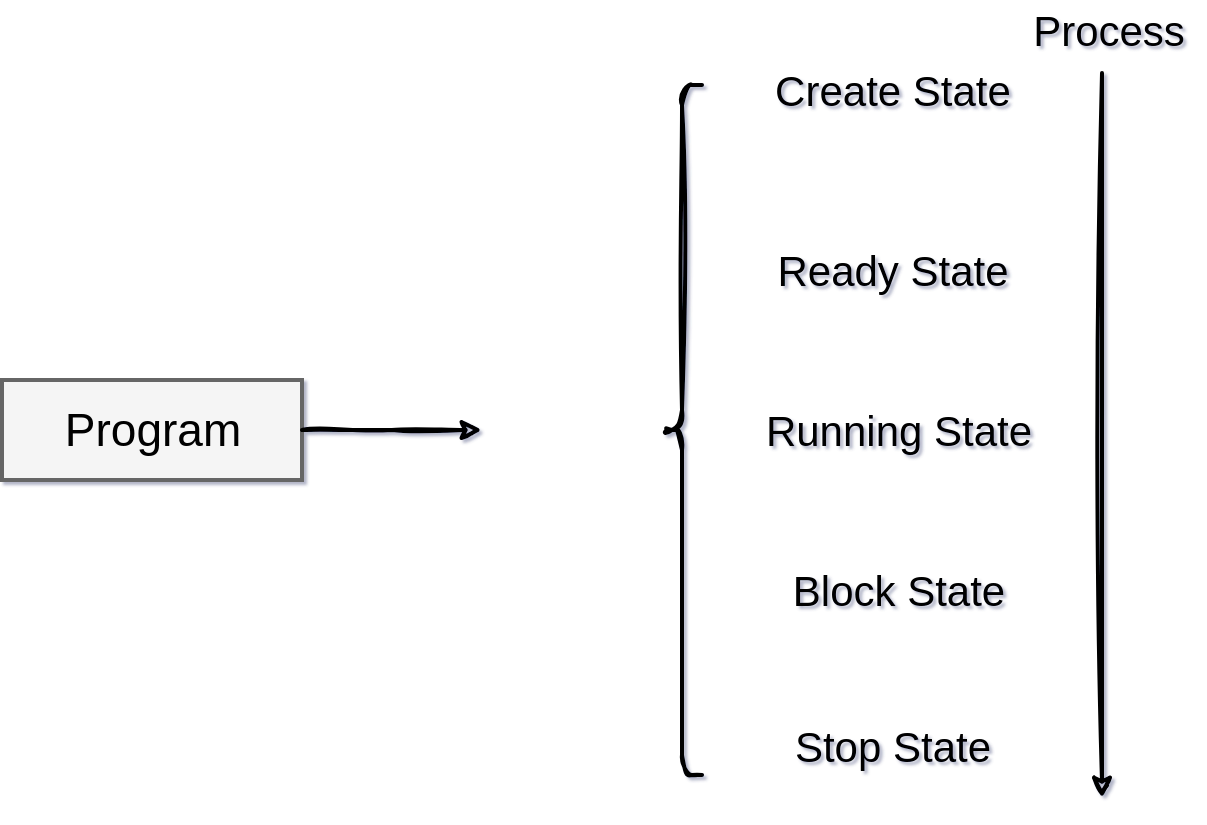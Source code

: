 <mxfile version="18.1.3" type="github">
  <diagram id="_YK2pMX8JOVMCty5tgR4" name="第 1 页">
    <mxGraphModel dx="937" dy="639" grid="1" gridSize="10" guides="1" tooltips="1" connect="1" arrows="1" fold="1" page="1" pageScale="1" pageWidth="827" pageHeight="1169" math="0" shadow="1">
      <root>
        <mxCell id="0" />
        <mxCell id="1" parent="0" />
        <mxCell id="GnqBajGqCkEH-8UM1Dhh-3" value="" style="group;fillColor=#f8cecc;strokeColor=#b85450;" vertex="1" connectable="0" parent="1">
          <mxGeometry x="90" y="280" width="150" height="50" as="geometry" />
        </mxCell>
        <mxCell id="GnqBajGqCkEH-8UM1Dhh-1" value="" style="rounded=0;whiteSpace=wrap;html=1;strokeWidth=2;fillColor=#f5f5f5;strokeColor=#666666;fontColor=#333333;" vertex="1" parent="GnqBajGqCkEH-8UM1Dhh-3">
          <mxGeometry width="150" height="50" as="geometry" />
        </mxCell>
        <mxCell id="GnqBajGqCkEH-8UM1Dhh-2" value="&lt;font style=&quot;font-size: 23px;&quot;&gt;Program&lt;/font&gt;" style="text;html=1;strokeColor=none;fillColor=none;align=center;verticalAlign=middle;whiteSpace=wrap;rounded=0;sketch=1;shadow=0;" vertex="1" parent="GnqBajGqCkEH-8UM1Dhh-3">
          <mxGeometry x="37.5" width="75" height="50" as="geometry" />
        </mxCell>
        <mxCell id="GnqBajGqCkEH-8UM1Dhh-4" value="" style="shape=image;html=1;verticalAlign=top;verticalLabelPosition=bottom;labelBackgroundColor=#ffffff;imageAspect=0;aspect=fixed;image=https://cdn0.iconfinder.com/data/icons/phosphor-fill-vol-2/256/cpu-fill-128.png;fontSize=16;strokeColor=default;strokeWidth=2;fillColor=default;sketch=1;" vertex="1" parent="1">
          <mxGeometry x="334" y="265" width="80" height="80" as="geometry" />
        </mxCell>
        <mxCell id="GnqBajGqCkEH-8UM1Dhh-6" style="edgeStyle=orthogonalEdgeStyle;rounded=0;orthogonalLoop=1;jettySize=auto;html=1;fontSize=16;strokeWidth=2;sketch=1;" edge="1" parent="1" source="GnqBajGqCkEH-8UM1Dhh-1">
          <mxGeometry relative="1" as="geometry">
            <mxPoint x="330" y="305" as="targetPoint" />
          </mxGeometry>
        </mxCell>
        <mxCell id="GnqBajGqCkEH-8UM1Dhh-8" value="" style="shape=curlyBracket;whiteSpace=wrap;html=1;rounded=1;fontSize=16;strokeColor=default;strokeWidth=2;fillColor=default;sketch=1;" vertex="1" parent="1">
          <mxGeometry x="420" y="132.5" width="20" height="345" as="geometry" />
        </mxCell>
        <mxCell id="GnqBajGqCkEH-8UM1Dhh-9" value="&lt;font style=&quot;font-size: 21px;&quot;&gt;Create State&lt;/font&gt;" style="text;html=1;align=center;verticalAlign=middle;resizable=0;points=[];autosize=1;strokeColor=none;fillColor=none;fontSize=16;strokeWidth=4;sketch=1;" vertex="1" parent="1">
          <mxGeometry x="470" y="120" width="130" height="30" as="geometry" />
        </mxCell>
        <mxCell id="GnqBajGqCkEH-8UM1Dhh-12" value="&lt;span style=&quot;font-size: 21px;&quot;&gt;Ready State&lt;/span&gt;" style="text;html=1;align=center;verticalAlign=middle;resizable=0;points=[];autosize=1;strokeColor=none;fillColor=none;fontSize=16;strokeWidth=4;sketch=1;" vertex="1" parent="1">
          <mxGeometry x="470" y="210" width="130" height="30" as="geometry" />
        </mxCell>
        <mxCell id="GnqBajGqCkEH-8UM1Dhh-13" value="&lt;span style=&quot;font-size: 21px;&quot;&gt;Running State&lt;/span&gt;" style="text;html=1;align=center;verticalAlign=middle;resizable=0;points=[];autosize=1;strokeColor=none;fillColor=none;fontSize=16;strokeWidth=4;sketch=1;" vertex="1" parent="1">
          <mxGeometry x="463" y="290" width="150" height="30" as="geometry" />
        </mxCell>
        <mxCell id="GnqBajGqCkEH-8UM1Dhh-14" value="&lt;span style=&quot;font-size: 21px;&quot;&gt;Block State&lt;/span&gt;" style="text;html=1;align=center;verticalAlign=middle;resizable=0;points=[];autosize=1;strokeColor=none;fillColor=none;fontSize=16;strokeWidth=4;sketch=1;" vertex="1" parent="1">
          <mxGeometry x="478" y="370" width="120" height="30" as="geometry" />
        </mxCell>
        <mxCell id="GnqBajGqCkEH-8UM1Dhh-15" value="&lt;span style=&quot;font-size: 21px;&quot;&gt;Stop State&lt;/span&gt;" style="text;html=1;align=center;verticalAlign=middle;resizable=0;points=[];autosize=1;strokeColor=none;fillColor=none;fontSize=16;strokeWidth=4;sketch=1;" vertex="1" parent="1">
          <mxGeometry x="480" y="447.5" width="110" height="30" as="geometry" />
        </mxCell>
        <mxCell id="GnqBajGqCkEH-8UM1Dhh-16" value="" style="endArrow=classic;html=1;rounded=0;fontSize=21;strokeWidth=2;sketch=1;" edge="1" parent="1">
          <mxGeometry width="50" height="50" relative="1" as="geometry">
            <mxPoint x="640" y="126.5" as="sourcePoint" />
            <mxPoint x="640" y="489" as="targetPoint" />
          </mxGeometry>
        </mxCell>
        <mxCell id="GnqBajGqCkEH-8UM1Dhh-17" value="Process" style="text;html=1;align=center;verticalAlign=middle;resizable=0;points=[];autosize=1;strokeColor=none;fillColor=none;fontSize=21;sketch=1;" vertex="1" parent="1">
          <mxGeometry x="598" y="90" width="90" height="30" as="geometry" />
        </mxCell>
      </root>
    </mxGraphModel>
  </diagram>
</mxfile>
